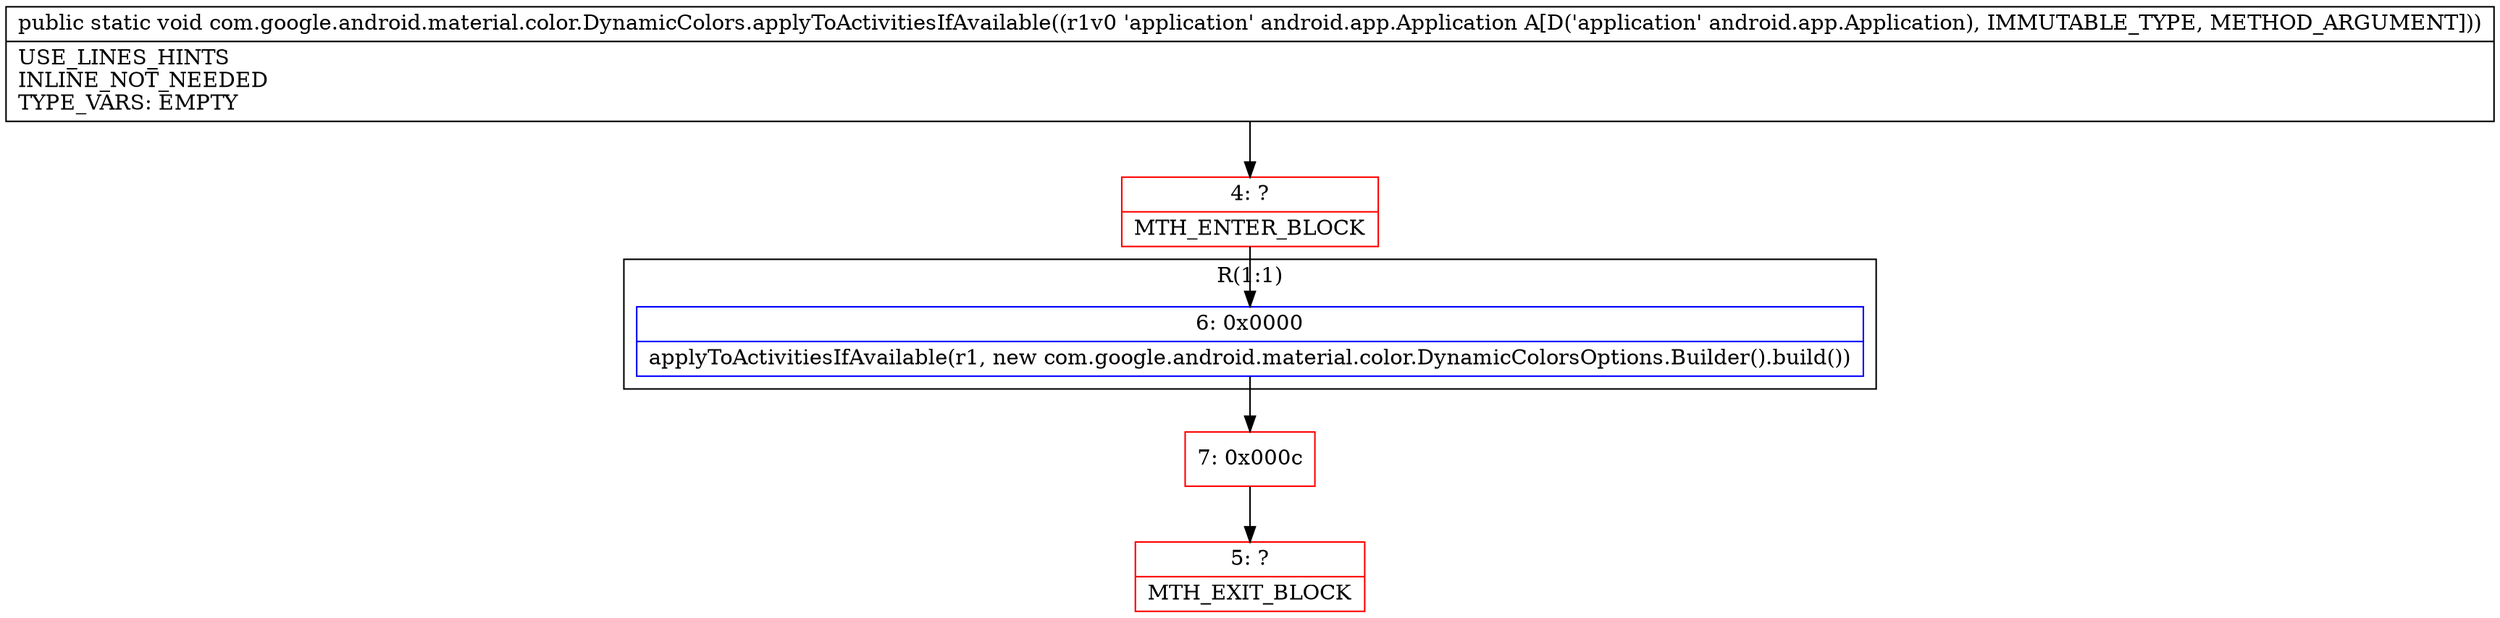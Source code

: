digraph "CFG forcom.google.android.material.color.DynamicColors.applyToActivitiesIfAvailable(Landroid\/app\/Application;)V" {
subgraph cluster_Region_1092740128 {
label = "R(1:1)";
node [shape=record,color=blue];
Node_6 [shape=record,label="{6\:\ 0x0000|applyToActivitiesIfAvailable(r1, new com.google.android.material.color.DynamicColorsOptions.Builder().build())\l}"];
}
Node_4 [shape=record,color=red,label="{4\:\ ?|MTH_ENTER_BLOCK\l}"];
Node_7 [shape=record,color=red,label="{7\:\ 0x000c}"];
Node_5 [shape=record,color=red,label="{5\:\ ?|MTH_EXIT_BLOCK\l}"];
MethodNode[shape=record,label="{public static void com.google.android.material.color.DynamicColors.applyToActivitiesIfAvailable((r1v0 'application' android.app.Application A[D('application' android.app.Application), IMMUTABLE_TYPE, METHOD_ARGUMENT]))  | USE_LINES_HINTS\lINLINE_NOT_NEEDED\lTYPE_VARS: EMPTY\l}"];
MethodNode -> Node_4;Node_6 -> Node_7;
Node_4 -> Node_6;
Node_7 -> Node_5;
}

